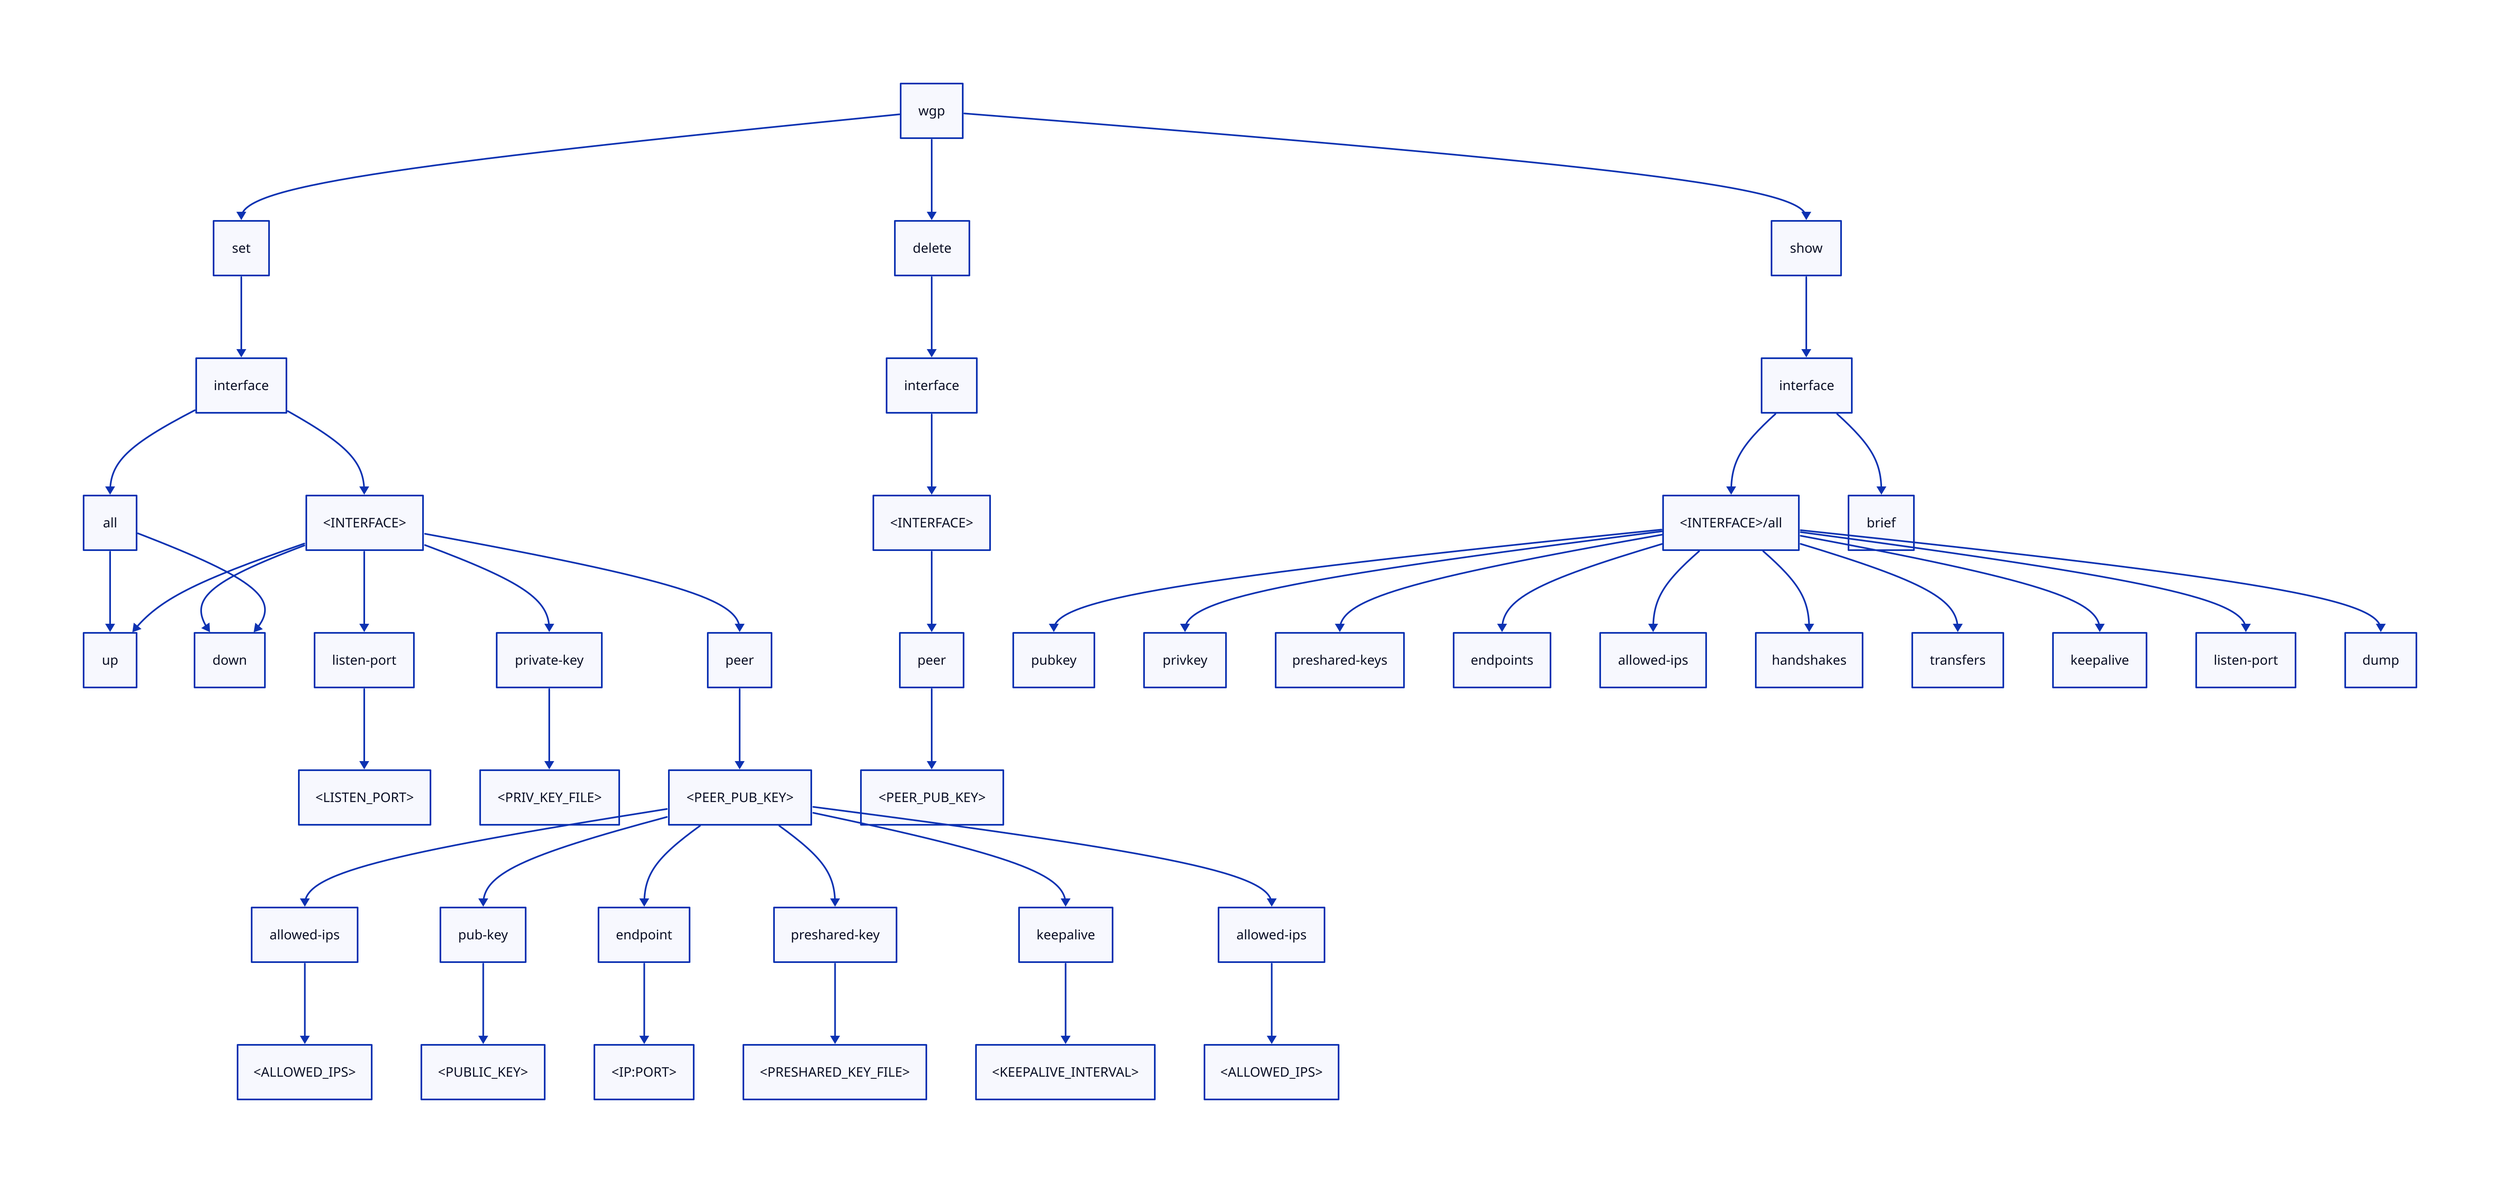 wgp: wgp

wgp->set
wgp->show
wgp->delete

# set
set

interface3: interface
set->interface3
interface3_arg: <INTERFACE>
interface3->interface3_arg

all2: all
interface3->all2
all2->up1

up1: up
interface3_arg->up1

down1: down
interface3_arg->down1
all2->down1


listen_port3: listen-port
interface3_arg->listen_port3
listen_port_3_arg: <LISTEN_PORT>
listen_port3->listen_port_3_arg

private_key3: private-key
interface3_arg->private_key3
priv_key_file: <PRIV_KEY_FILE>
private_key3->priv_key_file

peer3: peer
interface3_arg->peer3

peer_pub_key: <PEER_PUB_KEY>
peer3->peer_pub_key

allowed_ips_3: allowed-ips
peer_pub_key->allowed_ips_3

allowed_ips_4: <ALLOWED_IPS>
allowed_ips_3->allowed_ips_4

peer_pub_key3: pub-key
peer_pub_key->peer_pub_key3
peer_pub_key4: <PUBLIC_KEY>
peer_pub_key3->peer_pub_key4

peer_endpoint: endpoint
peer_pub_key -> peer_endpoint
peer_endpoint2: <IP:PORT>
peer_endpoint -> peer_endpoint2

preshared_key: preshared-key
peer_pub_key -> preshared_key
preshared_key_arg: <PRESHARED_KEY_FILE>
preshared_key -> preshared_key_arg

keepalive: keepalive
peer_pub_key -> keepalive
keepalive_arg: <KEEPALIVE_INTERVAL>
keepalive -> keepalive_arg

allowed_ips: allowed-ips
allowed_ips_arg: <ALLOWED_IPS>
peer_pub_key->allowed_ips
allowed_ips->allowed_ips_arg

# delete
delete->interface1

interface1: interface
interface1_int_arg: <INTERFACE>

interface1->interface1_int_arg

peer1: peer
interface1_int_arg->peer1
peer1_arg: <PEER_PUB_KEY>
peer1->peer1_arg

# show
show

interface2: interface
interface2_int_arg: <INTERFACE>/all

show->interface2

interface2->brief

interface2 -> interface2_int_arg
interface2_int_arg -> pub_key2
pub_key2: pubkey
interface2_int_arg -> priv_key2
priv_key2: privkey
interface2_int_arg -> preshared_keys2
preshared_keys2: preshared-keys
endpoints2: endpoints
interface2_int_arg -> endpoints2
allowed_ips2: allowed-ips
interface2_int_arg -> allowed_ips2
handshakes2: handshakes
interface2_int_arg -> handshakes2
transfers2: transfers
interface2_int_arg -> transfers2
keepalive2: keepalive
interface2_int_arg -> keepalive2
listen_port2: listen-port
interface2_int_arg -> listen_port2
dump2: dump
interface2_int_arg -> dump2